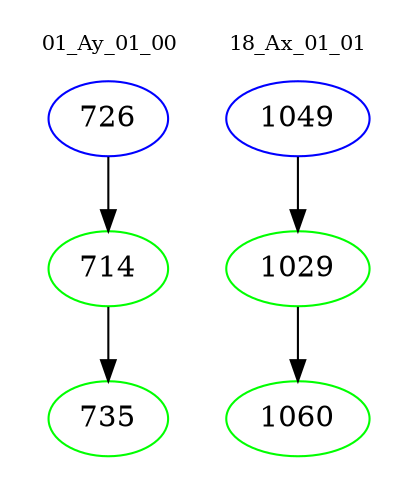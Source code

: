 digraph{
subgraph cluster_0 {
color = white
label = "01_Ay_01_00";
fontsize=10;
T0_726 [label="726", color="blue"]
T0_726 -> T0_714 [color="black"]
T0_714 [label="714", color="green"]
T0_714 -> T0_735 [color="black"]
T0_735 [label="735", color="green"]
}
subgraph cluster_1 {
color = white
label = "18_Ax_01_01";
fontsize=10;
T1_1049 [label="1049", color="blue"]
T1_1049 -> T1_1029 [color="black"]
T1_1029 [label="1029", color="green"]
T1_1029 -> T1_1060 [color="black"]
T1_1060 [label="1060", color="green"]
}
}
